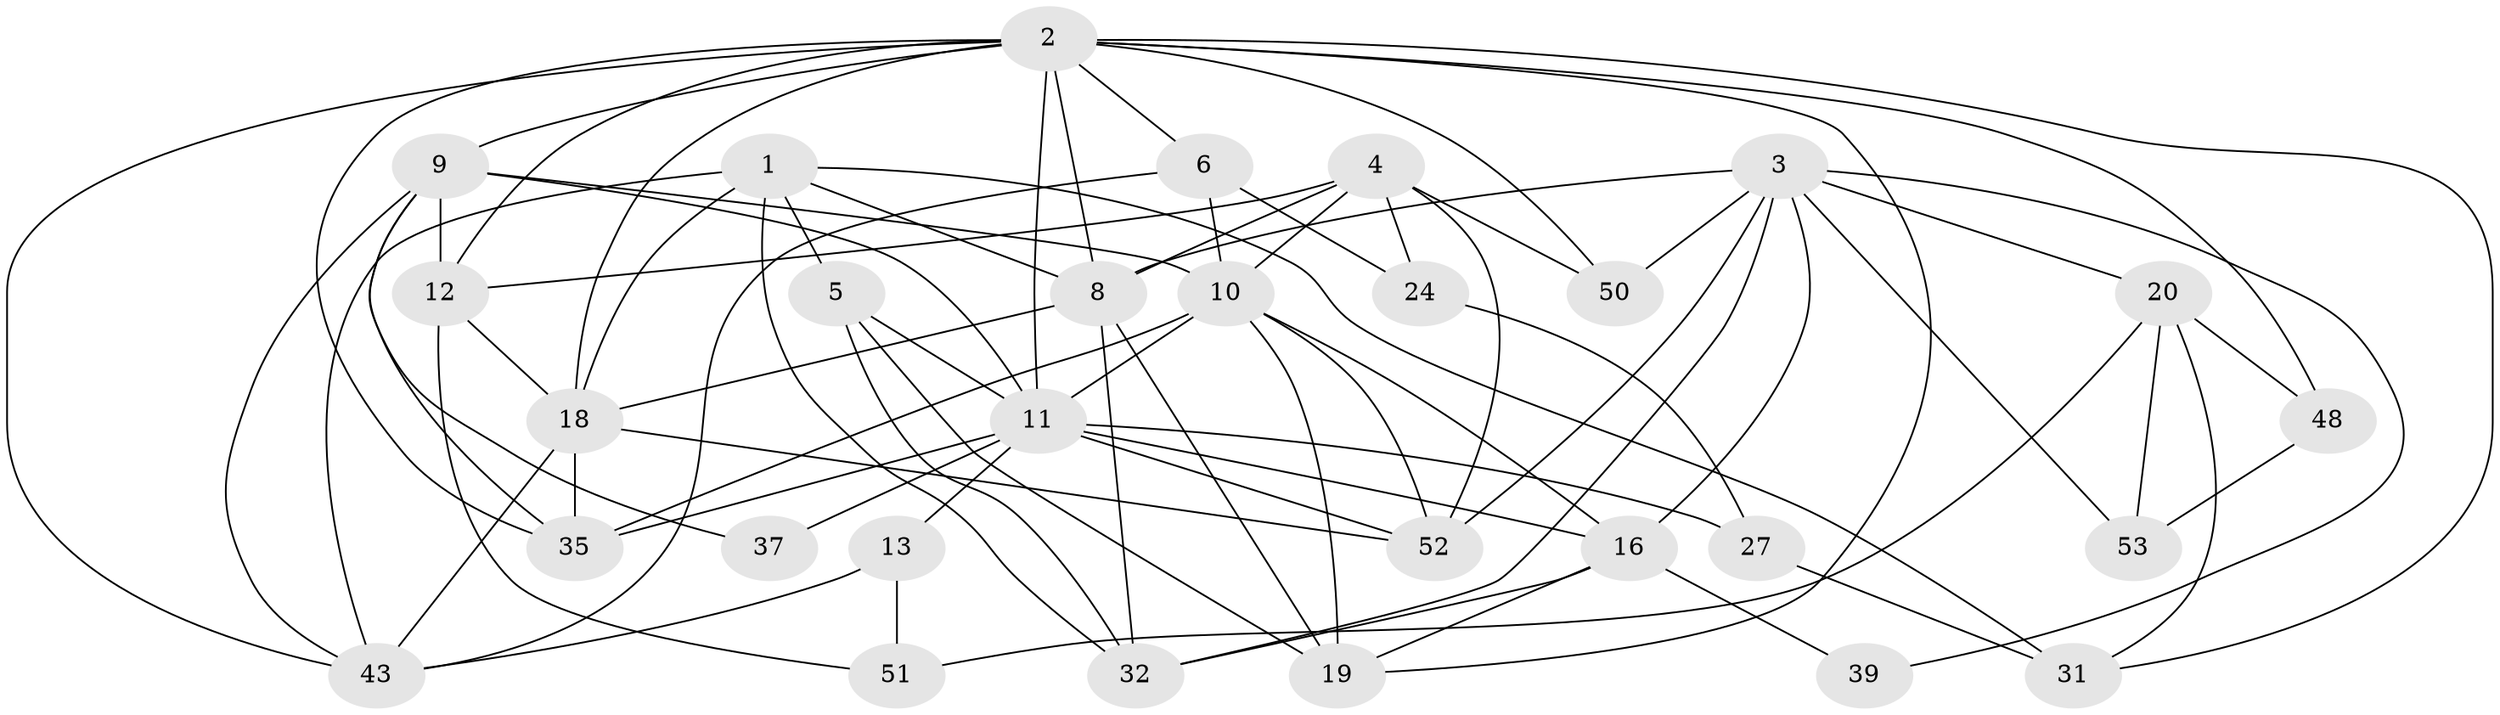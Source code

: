 // original degree distribution, {3: 0.3275862068965517, 4: 0.27586206896551724, 5: 0.22413793103448276, 6: 0.08620689655172414, 8: 0.017241379310344827, 2: 0.06896551724137931}
// Generated by graph-tools (version 1.1) at 2025/14/03/09/25 04:14:51]
// undirected, 29 vertices, 75 edges
graph export_dot {
graph [start="1"]
  node [color=gray90,style=filled];
  1 [super="+29"];
  2 [super="+49+58+7"];
  3 [super="+23"];
  4 [super="+21"];
  5 [super="+34"];
  6;
  8 [super="+47+30+28"];
  9 [super="+33+17"];
  10 [super="+15+45+36"];
  11 [super="+46+38"];
  12 [super="+22"];
  13 [super="+26"];
  16 [super="+44"];
  18 [super="+42"];
  19 [super="+40"];
  20 [super="+41"];
  24;
  27;
  31;
  32 [super="+57"];
  35 [super="+54"];
  37;
  39;
  43 [super="+56"];
  48;
  50;
  51;
  52 [super="+55"];
  53;
  1 -- 31;
  1 -- 8;
  1 -- 18;
  1 -- 5;
  1 -- 43;
  1 -- 32;
  2 -- 35;
  2 -- 18;
  2 -- 11;
  2 -- 31;
  2 -- 48;
  2 -- 6;
  2 -- 8 [weight=3];
  2 -- 9 [weight=3];
  2 -- 43;
  2 -- 19;
  2 -- 50;
  2 -- 12;
  3 -- 50;
  3 -- 52;
  3 -- 53;
  3 -- 32 [weight=2];
  3 -- 20;
  3 -- 39;
  3 -- 8 [weight=2];
  3 -- 16;
  4 -- 50;
  4 -- 52;
  4 -- 24;
  4 -- 10;
  4 -- 8;
  4 -- 12;
  5 -- 11;
  5 -- 19;
  5 -- 32;
  6 -- 24;
  6 -- 10;
  6 -- 43;
  8 -- 32 [weight=2];
  8 -- 18;
  8 -- 19;
  9 -- 10;
  9 -- 11 [weight=2];
  9 -- 43;
  9 -- 37;
  9 -- 35;
  9 -- 12;
  10 -- 35;
  10 -- 52;
  10 -- 16;
  10 -- 19;
  10 -- 11;
  11 -- 37;
  11 -- 16;
  11 -- 27 [weight=2];
  11 -- 35;
  11 -- 13;
  11 -- 52;
  12 -- 18 [weight=3];
  12 -- 51;
  13 -- 43;
  13 -- 51;
  16 -- 19;
  16 -- 32;
  16 -- 39;
  18 -- 35;
  18 -- 52;
  18 -- 43;
  20 -- 48;
  20 -- 51;
  20 -- 53;
  20 -- 31;
  24 -- 27;
  27 -- 31;
  48 -- 53;
}

